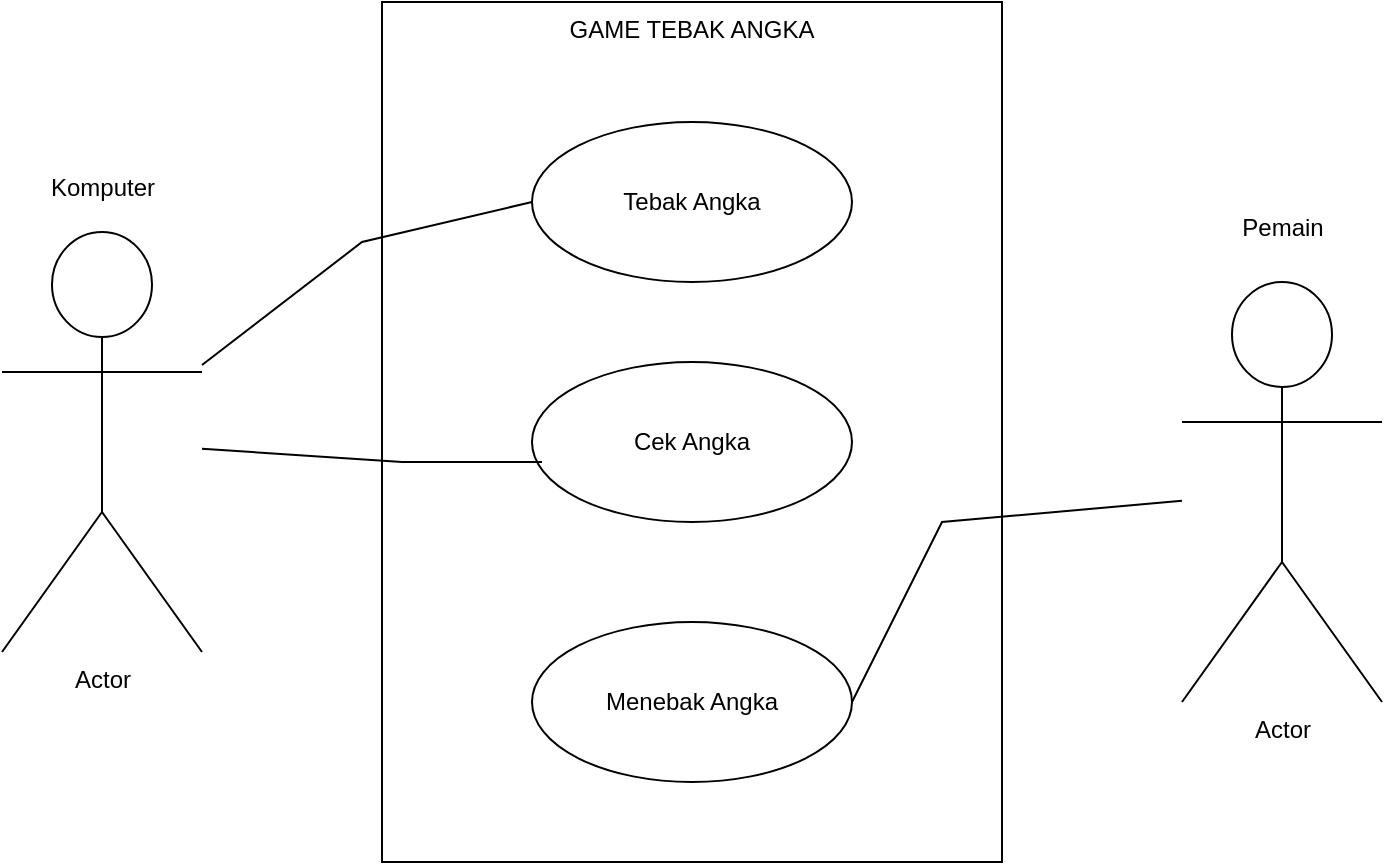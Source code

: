 <mxfile version="21.6.9" type="github">
  <diagram name="Page-1" id="nyjFb0-enrkikS-Z_6im">
    <mxGraphModel dx="954" dy="620" grid="1" gridSize="10" guides="1" tooltips="1" connect="1" arrows="1" fold="1" page="1" pageScale="1" pageWidth="850" pageHeight="1100" math="0" shadow="0">
      <root>
        <mxCell id="0" />
        <mxCell id="1" parent="0" />
        <mxCell id="Pv90zpEBDVHC_PyBgJtW-1" value="GAME TEBAK ANGKA" style="rounded=0;whiteSpace=wrap;html=1;verticalAlign=top;" vertex="1" parent="1">
          <mxGeometry x="280" y="40" width="310" height="430" as="geometry" />
        </mxCell>
        <mxCell id="Pv90zpEBDVHC_PyBgJtW-3" value="Actor" style="shape=umlActor;verticalLabelPosition=bottom;verticalAlign=top;html=1;outlineConnect=0;" vertex="1" parent="1">
          <mxGeometry x="90" y="155" width="100" height="210" as="geometry" />
        </mxCell>
        <mxCell id="Pv90zpEBDVHC_PyBgJtW-4" value="Actor" style="shape=umlActor;verticalLabelPosition=bottom;verticalAlign=top;html=1;outlineConnect=0;" vertex="1" parent="1">
          <mxGeometry x="680" y="180" width="100" height="210" as="geometry" />
        </mxCell>
        <mxCell id="Pv90zpEBDVHC_PyBgJtW-5" value="Tebak Angka" style="ellipse;whiteSpace=wrap;html=1;" vertex="1" parent="1">
          <mxGeometry x="355" y="100" width="160" height="80" as="geometry" />
        </mxCell>
        <mxCell id="Pv90zpEBDVHC_PyBgJtW-6" value="Cek Angka" style="ellipse;whiteSpace=wrap;html=1;" vertex="1" parent="1">
          <mxGeometry x="355" y="220" width="160" height="80" as="geometry" />
        </mxCell>
        <mxCell id="Pv90zpEBDVHC_PyBgJtW-7" value="Menebak Angka" style="ellipse;whiteSpace=wrap;html=1;" vertex="1" parent="1">
          <mxGeometry x="355" y="350" width="160" height="80" as="geometry" />
        </mxCell>
        <mxCell id="Pv90zpEBDVHC_PyBgJtW-8" value="" style="endArrow=none;html=1;rounded=0;" edge="1" parent="1" source="Pv90zpEBDVHC_PyBgJtW-3">
          <mxGeometry width="50" height="50" relative="1" as="geometry">
            <mxPoint x="305" y="190" as="sourcePoint" />
            <mxPoint x="355" y="140" as="targetPoint" />
            <Array as="points">
              <mxPoint x="270" y="160" />
            </Array>
          </mxGeometry>
        </mxCell>
        <mxCell id="Pv90zpEBDVHC_PyBgJtW-9" value="" style="endArrow=none;html=1;rounded=0;" edge="1" parent="1" source="Pv90zpEBDVHC_PyBgJtW-3">
          <mxGeometry width="50" height="50" relative="1" as="geometry">
            <mxPoint x="310" y="320" as="sourcePoint" />
            <mxPoint x="360" y="270" as="targetPoint" />
            <Array as="points">
              <mxPoint x="290" y="270" />
            </Array>
          </mxGeometry>
        </mxCell>
        <mxCell id="Pv90zpEBDVHC_PyBgJtW-10" value="" style="endArrow=none;html=1;rounded=0;" edge="1" parent="1" target="Pv90zpEBDVHC_PyBgJtW-4">
          <mxGeometry width="50" height="50" relative="1" as="geometry">
            <mxPoint x="515" y="390" as="sourcePoint" />
            <mxPoint x="565" y="340" as="targetPoint" />
            <Array as="points">
              <mxPoint x="560" y="300" />
            </Array>
          </mxGeometry>
        </mxCell>
        <mxCell id="Pv90zpEBDVHC_PyBgJtW-11" value="Pemain" style="text;html=1;align=center;verticalAlign=middle;resizable=0;points=[];autosize=1;strokeColor=none;fillColor=none;" vertex="1" parent="1">
          <mxGeometry x="700" y="138" width="60" height="30" as="geometry" />
        </mxCell>
        <mxCell id="Pv90zpEBDVHC_PyBgJtW-12" value="Komputer" style="text;html=1;align=center;verticalAlign=middle;resizable=0;points=[];autosize=1;strokeColor=none;fillColor=none;" vertex="1" parent="1">
          <mxGeometry x="100" y="118" width="80" height="30" as="geometry" />
        </mxCell>
      </root>
    </mxGraphModel>
  </diagram>
</mxfile>

